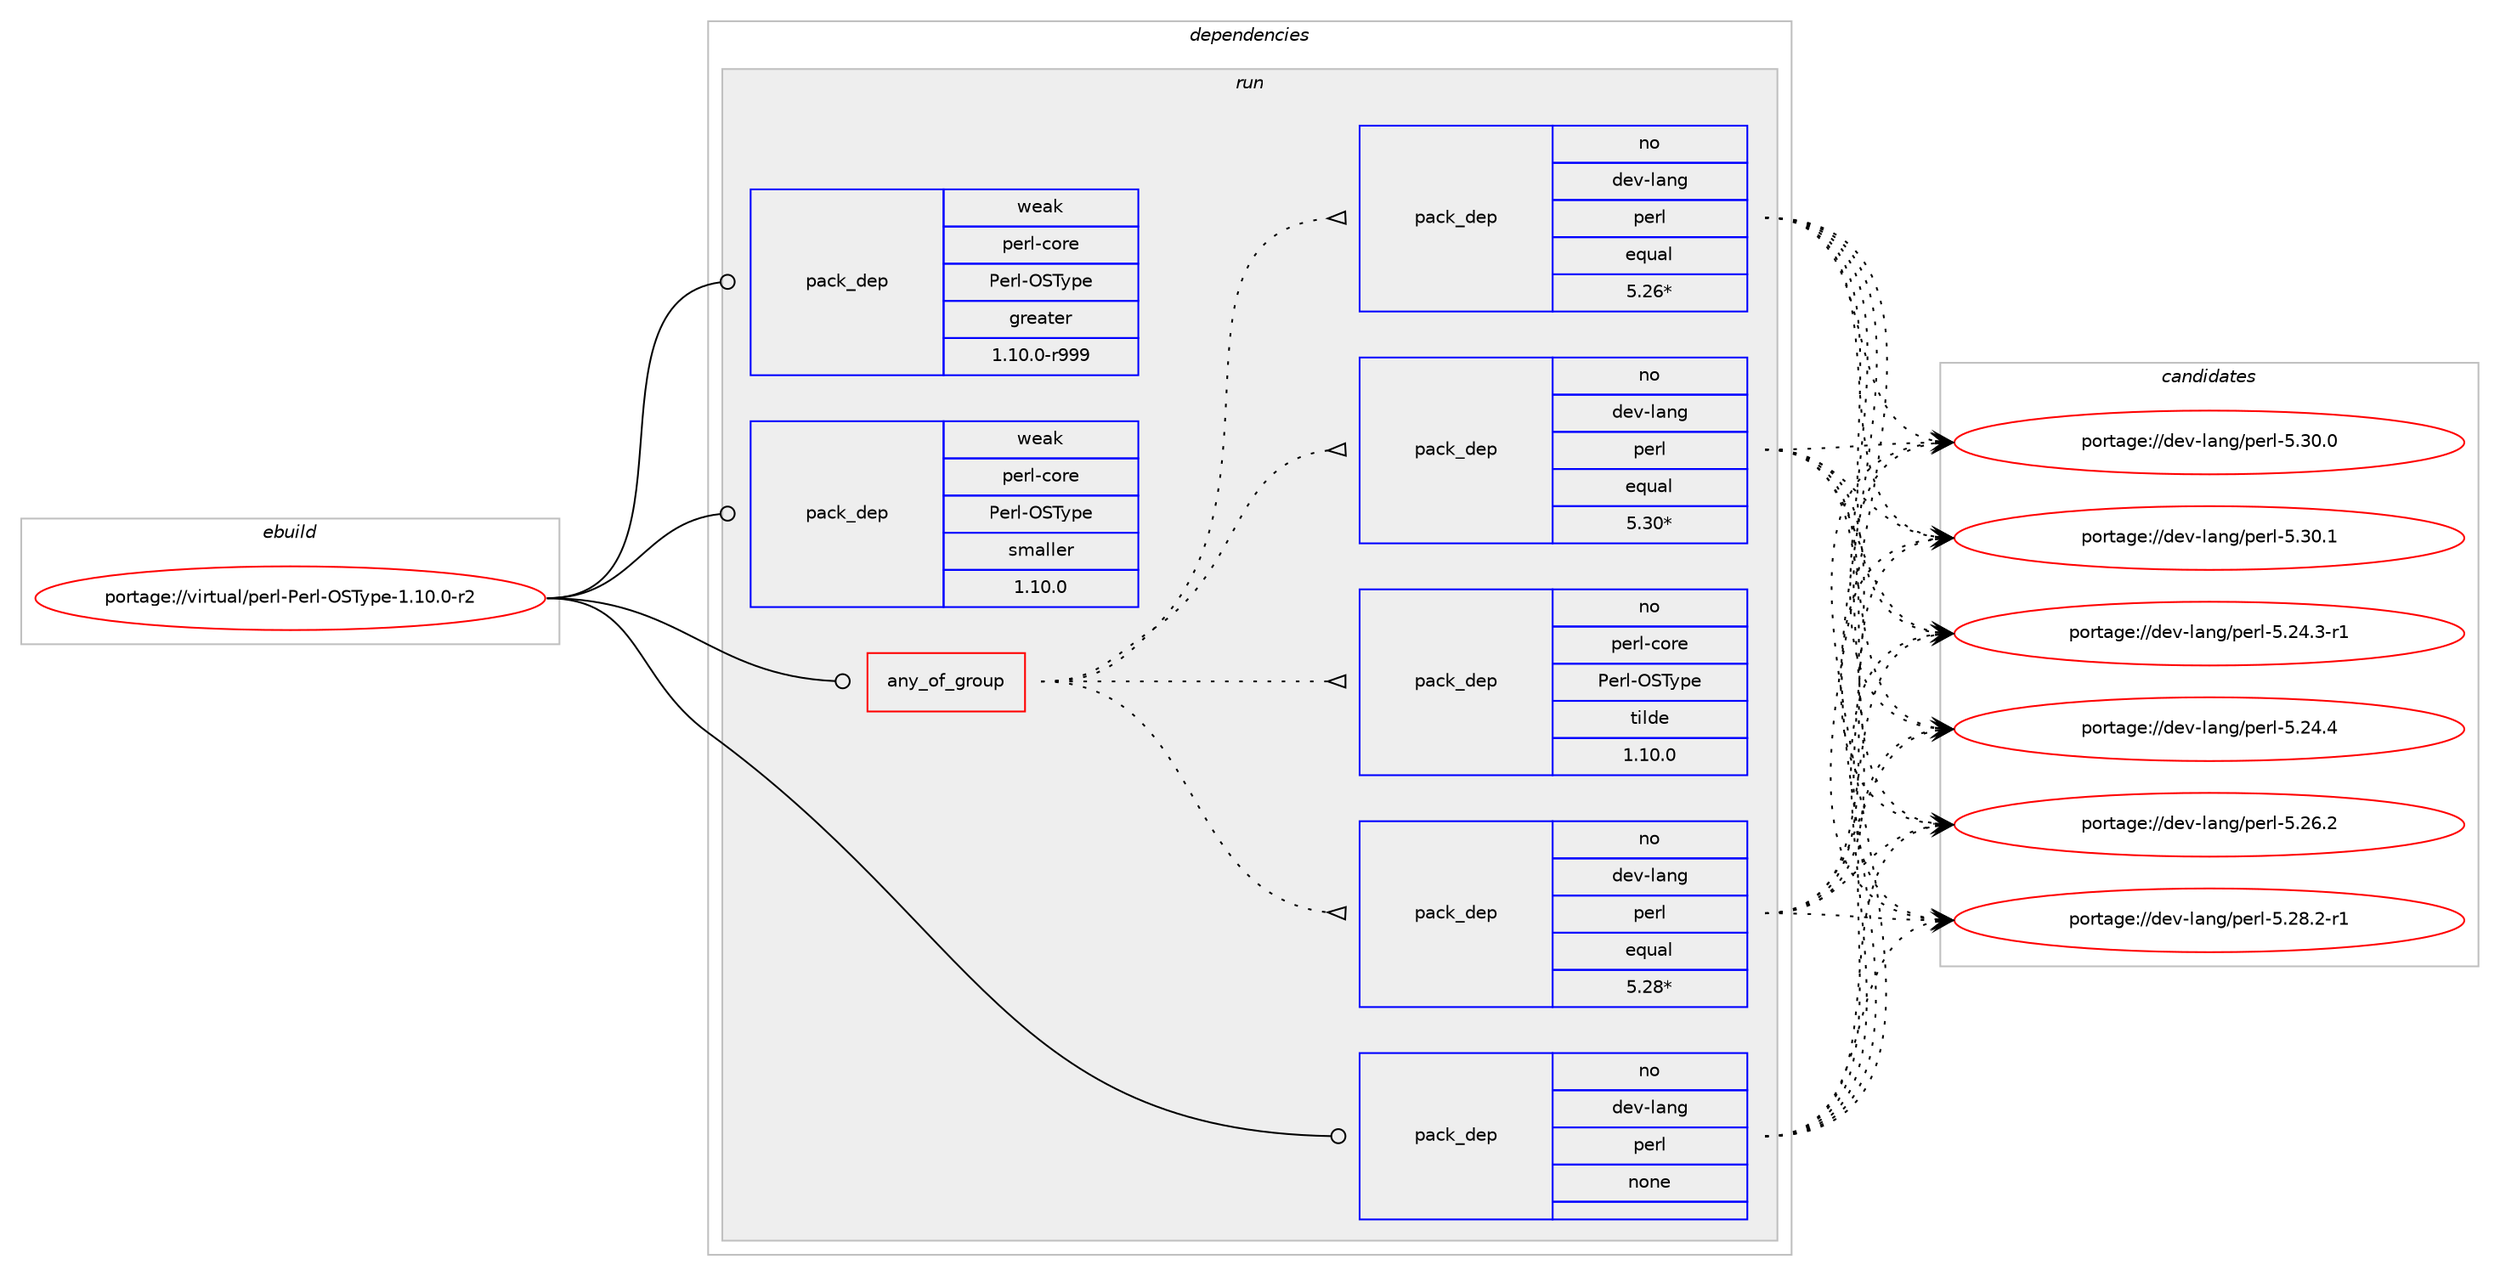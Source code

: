 digraph prolog {

# *************
# Graph options
# *************

newrank=true;
concentrate=true;
compound=true;
graph [rankdir=LR,fontname=Helvetica,fontsize=10,ranksep=1.5];#, ranksep=2.5, nodesep=0.2];
edge  [arrowhead=vee];
node  [fontname=Helvetica,fontsize=10];

# **********
# The ebuild
# **********

subgraph cluster_leftcol {
color=gray;
rank=same;
label=<<i>ebuild</i>>;
id [label="portage://virtual/perl-Perl-OSType-1.10.0-r2", color=red, width=4, href="../virtual/perl-Perl-OSType-1.10.0-r2.svg"];
}

# ****************
# The dependencies
# ****************

subgraph cluster_midcol {
color=gray;
label=<<i>dependencies</i>>;
subgraph cluster_compile {
fillcolor="#eeeeee";
style=filled;
label=<<i>compile</i>>;
}
subgraph cluster_compileandrun {
fillcolor="#eeeeee";
style=filled;
label=<<i>compile and run</i>>;
}
subgraph cluster_run {
fillcolor="#eeeeee";
style=filled;
label=<<i>run</i>>;
subgraph any7321 {
dependency435236 [label=<<TABLE BORDER="0" CELLBORDER="1" CELLSPACING="0" CELLPADDING="4"><TR><TD CELLPADDING="10">any_of_group</TD></TR></TABLE>>, shape=none, color=red];subgraph pack322652 {
dependency435237 [label=<<TABLE BORDER="0" CELLBORDER="1" CELLSPACING="0" CELLPADDING="4" WIDTH="220"><TR><TD ROWSPAN="6" CELLPADDING="30">pack_dep</TD></TR><TR><TD WIDTH="110">no</TD></TR><TR><TD>dev-lang</TD></TR><TR><TD>perl</TD></TR><TR><TD>equal</TD></TR><TR><TD>5.30*</TD></TR></TABLE>>, shape=none, color=blue];
}
dependency435236:e -> dependency435237:w [weight=20,style="dotted",arrowhead="oinv"];
subgraph pack322653 {
dependency435238 [label=<<TABLE BORDER="0" CELLBORDER="1" CELLSPACING="0" CELLPADDING="4" WIDTH="220"><TR><TD ROWSPAN="6" CELLPADDING="30">pack_dep</TD></TR><TR><TD WIDTH="110">no</TD></TR><TR><TD>dev-lang</TD></TR><TR><TD>perl</TD></TR><TR><TD>equal</TD></TR><TR><TD>5.28*</TD></TR></TABLE>>, shape=none, color=blue];
}
dependency435236:e -> dependency435238:w [weight=20,style="dotted",arrowhead="oinv"];
subgraph pack322654 {
dependency435239 [label=<<TABLE BORDER="0" CELLBORDER="1" CELLSPACING="0" CELLPADDING="4" WIDTH="220"><TR><TD ROWSPAN="6" CELLPADDING="30">pack_dep</TD></TR><TR><TD WIDTH="110">no</TD></TR><TR><TD>dev-lang</TD></TR><TR><TD>perl</TD></TR><TR><TD>equal</TD></TR><TR><TD>5.26*</TD></TR></TABLE>>, shape=none, color=blue];
}
dependency435236:e -> dependency435239:w [weight=20,style="dotted",arrowhead="oinv"];
subgraph pack322655 {
dependency435240 [label=<<TABLE BORDER="0" CELLBORDER="1" CELLSPACING="0" CELLPADDING="4" WIDTH="220"><TR><TD ROWSPAN="6" CELLPADDING="30">pack_dep</TD></TR><TR><TD WIDTH="110">no</TD></TR><TR><TD>perl-core</TD></TR><TR><TD>Perl-OSType</TD></TR><TR><TD>tilde</TD></TR><TR><TD>1.10.0</TD></TR></TABLE>>, shape=none, color=blue];
}
dependency435236:e -> dependency435240:w [weight=20,style="dotted",arrowhead="oinv"];
}
id:e -> dependency435236:w [weight=20,style="solid",arrowhead="odot"];
subgraph pack322656 {
dependency435241 [label=<<TABLE BORDER="0" CELLBORDER="1" CELLSPACING="0" CELLPADDING="4" WIDTH="220"><TR><TD ROWSPAN="6" CELLPADDING="30">pack_dep</TD></TR><TR><TD WIDTH="110">no</TD></TR><TR><TD>dev-lang</TD></TR><TR><TD>perl</TD></TR><TR><TD>none</TD></TR><TR><TD></TD></TR></TABLE>>, shape=none, color=blue];
}
id:e -> dependency435241:w [weight=20,style="solid",arrowhead="odot"];
subgraph pack322657 {
dependency435242 [label=<<TABLE BORDER="0" CELLBORDER="1" CELLSPACING="0" CELLPADDING="4" WIDTH="220"><TR><TD ROWSPAN="6" CELLPADDING="30">pack_dep</TD></TR><TR><TD WIDTH="110">weak</TD></TR><TR><TD>perl-core</TD></TR><TR><TD>Perl-OSType</TD></TR><TR><TD>greater</TD></TR><TR><TD>1.10.0-r999</TD></TR></TABLE>>, shape=none, color=blue];
}
id:e -> dependency435242:w [weight=20,style="solid",arrowhead="odot"];
subgraph pack322658 {
dependency435243 [label=<<TABLE BORDER="0" CELLBORDER="1" CELLSPACING="0" CELLPADDING="4" WIDTH="220"><TR><TD ROWSPAN="6" CELLPADDING="30">pack_dep</TD></TR><TR><TD WIDTH="110">weak</TD></TR><TR><TD>perl-core</TD></TR><TR><TD>Perl-OSType</TD></TR><TR><TD>smaller</TD></TR><TR><TD>1.10.0</TD></TR></TABLE>>, shape=none, color=blue];
}
id:e -> dependency435243:w [weight=20,style="solid",arrowhead="odot"];
}
}

# **************
# The candidates
# **************

subgraph cluster_choices {
rank=same;
color=gray;
label=<<i>candidates</i>>;

subgraph choice322652 {
color=black;
nodesep=1;
choiceportage100101118451089711010347112101114108455346505246514511449 [label="portage://dev-lang/perl-5.24.3-r1", color=red, width=4,href="../dev-lang/perl-5.24.3-r1.svg"];
choiceportage10010111845108971101034711210111410845534650524652 [label="portage://dev-lang/perl-5.24.4", color=red, width=4,href="../dev-lang/perl-5.24.4.svg"];
choiceportage10010111845108971101034711210111410845534650544650 [label="portage://dev-lang/perl-5.26.2", color=red, width=4,href="../dev-lang/perl-5.26.2.svg"];
choiceportage100101118451089711010347112101114108455346505646504511449 [label="portage://dev-lang/perl-5.28.2-r1", color=red, width=4,href="../dev-lang/perl-5.28.2-r1.svg"];
choiceportage10010111845108971101034711210111410845534651484648 [label="portage://dev-lang/perl-5.30.0", color=red, width=4,href="../dev-lang/perl-5.30.0.svg"];
choiceportage10010111845108971101034711210111410845534651484649 [label="portage://dev-lang/perl-5.30.1", color=red, width=4,href="../dev-lang/perl-5.30.1.svg"];
dependency435237:e -> choiceportage100101118451089711010347112101114108455346505246514511449:w [style=dotted,weight="100"];
dependency435237:e -> choiceportage10010111845108971101034711210111410845534650524652:w [style=dotted,weight="100"];
dependency435237:e -> choiceportage10010111845108971101034711210111410845534650544650:w [style=dotted,weight="100"];
dependency435237:e -> choiceportage100101118451089711010347112101114108455346505646504511449:w [style=dotted,weight="100"];
dependency435237:e -> choiceportage10010111845108971101034711210111410845534651484648:w [style=dotted,weight="100"];
dependency435237:e -> choiceportage10010111845108971101034711210111410845534651484649:w [style=dotted,weight="100"];
}
subgraph choice322653 {
color=black;
nodesep=1;
choiceportage100101118451089711010347112101114108455346505246514511449 [label="portage://dev-lang/perl-5.24.3-r1", color=red, width=4,href="../dev-lang/perl-5.24.3-r1.svg"];
choiceportage10010111845108971101034711210111410845534650524652 [label="portage://dev-lang/perl-5.24.4", color=red, width=4,href="../dev-lang/perl-5.24.4.svg"];
choiceportage10010111845108971101034711210111410845534650544650 [label="portage://dev-lang/perl-5.26.2", color=red, width=4,href="../dev-lang/perl-5.26.2.svg"];
choiceportage100101118451089711010347112101114108455346505646504511449 [label="portage://dev-lang/perl-5.28.2-r1", color=red, width=4,href="../dev-lang/perl-5.28.2-r1.svg"];
choiceportage10010111845108971101034711210111410845534651484648 [label="portage://dev-lang/perl-5.30.0", color=red, width=4,href="../dev-lang/perl-5.30.0.svg"];
choiceportage10010111845108971101034711210111410845534651484649 [label="portage://dev-lang/perl-5.30.1", color=red, width=4,href="../dev-lang/perl-5.30.1.svg"];
dependency435238:e -> choiceportage100101118451089711010347112101114108455346505246514511449:w [style=dotted,weight="100"];
dependency435238:e -> choiceportage10010111845108971101034711210111410845534650524652:w [style=dotted,weight="100"];
dependency435238:e -> choiceportage10010111845108971101034711210111410845534650544650:w [style=dotted,weight="100"];
dependency435238:e -> choiceportage100101118451089711010347112101114108455346505646504511449:w [style=dotted,weight="100"];
dependency435238:e -> choiceportage10010111845108971101034711210111410845534651484648:w [style=dotted,weight="100"];
dependency435238:e -> choiceportage10010111845108971101034711210111410845534651484649:w [style=dotted,weight="100"];
}
subgraph choice322654 {
color=black;
nodesep=1;
choiceportage100101118451089711010347112101114108455346505246514511449 [label="portage://dev-lang/perl-5.24.3-r1", color=red, width=4,href="../dev-lang/perl-5.24.3-r1.svg"];
choiceportage10010111845108971101034711210111410845534650524652 [label="portage://dev-lang/perl-5.24.4", color=red, width=4,href="../dev-lang/perl-5.24.4.svg"];
choiceportage10010111845108971101034711210111410845534650544650 [label="portage://dev-lang/perl-5.26.2", color=red, width=4,href="../dev-lang/perl-5.26.2.svg"];
choiceportage100101118451089711010347112101114108455346505646504511449 [label="portage://dev-lang/perl-5.28.2-r1", color=red, width=4,href="../dev-lang/perl-5.28.2-r1.svg"];
choiceportage10010111845108971101034711210111410845534651484648 [label="portage://dev-lang/perl-5.30.0", color=red, width=4,href="../dev-lang/perl-5.30.0.svg"];
choiceportage10010111845108971101034711210111410845534651484649 [label="portage://dev-lang/perl-5.30.1", color=red, width=4,href="../dev-lang/perl-5.30.1.svg"];
dependency435239:e -> choiceportage100101118451089711010347112101114108455346505246514511449:w [style=dotted,weight="100"];
dependency435239:e -> choiceportage10010111845108971101034711210111410845534650524652:w [style=dotted,weight="100"];
dependency435239:e -> choiceportage10010111845108971101034711210111410845534650544650:w [style=dotted,weight="100"];
dependency435239:e -> choiceportage100101118451089711010347112101114108455346505646504511449:w [style=dotted,weight="100"];
dependency435239:e -> choiceportage10010111845108971101034711210111410845534651484648:w [style=dotted,weight="100"];
dependency435239:e -> choiceportage10010111845108971101034711210111410845534651484649:w [style=dotted,weight="100"];
}
subgraph choice322655 {
color=black;
nodesep=1;
}
subgraph choice322656 {
color=black;
nodesep=1;
choiceportage100101118451089711010347112101114108455346505246514511449 [label="portage://dev-lang/perl-5.24.3-r1", color=red, width=4,href="../dev-lang/perl-5.24.3-r1.svg"];
choiceportage10010111845108971101034711210111410845534650524652 [label="portage://dev-lang/perl-5.24.4", color=red, width=4,href="../dev-lang/perl-5.24.4.svg"];
choiceportage10010111845108971101034711210111410845534650544650 [label="portage://dev-lang/perl-5.26.2", color=red, width=4,href="../dev-lang/perl-5.26.2.svg"];
choiceportage100101118451089711010347112101114108455346505646504511449 [label="portage://dev-lang/perl-5.28.2-r1", color=red, width=4,href="../dev-lang/perl-5.28.2-r1.svg"];
choiceportage10010111845108971101034711210111410845534651484648 [label="portage://dev-lang/perl-5.30.0", color=red, width=4,href="../dev-lang/perl-5.30.0.svg"];
choiceportage10010111845108971101034711210111410845534651484649 [label="portage://dev-lang/perl-5.30.1", color=red, width=4,href="../dev-lang/perl-5.30.1.svg"];
dependency435241:e -> choiceportage100101118451089711010347112101114108455346505246514511449:w [style=dotted,weight="100"];
dependency435241:e -> choiceportage10010111845108971101034711210111410845534650524652:w [style=dotted,weight="100"];
dependency435241:e -> choiceportage10010111845108971101034711210111410845534650544650:w [style=dotted,weight="100"];
dependency435241:e -> choiceportage100101118451089711010347112101114108455346505646504511449:w [style=dotted,weight="100"];
dependency435241:e -> choiceportage10010111845108971101034711210111410845534651484648:w [style=dotted,weight="100"];
dependency435241:e -> choiceportage10010111845108971101034711210111410845534651484649:w [style=dotted,weight="100"];
}
subgraph choice322657 {
color=black;
nodesep=1;
}
subgraph choice322658 {
color=black;
nodesep=1;
}
}

}

